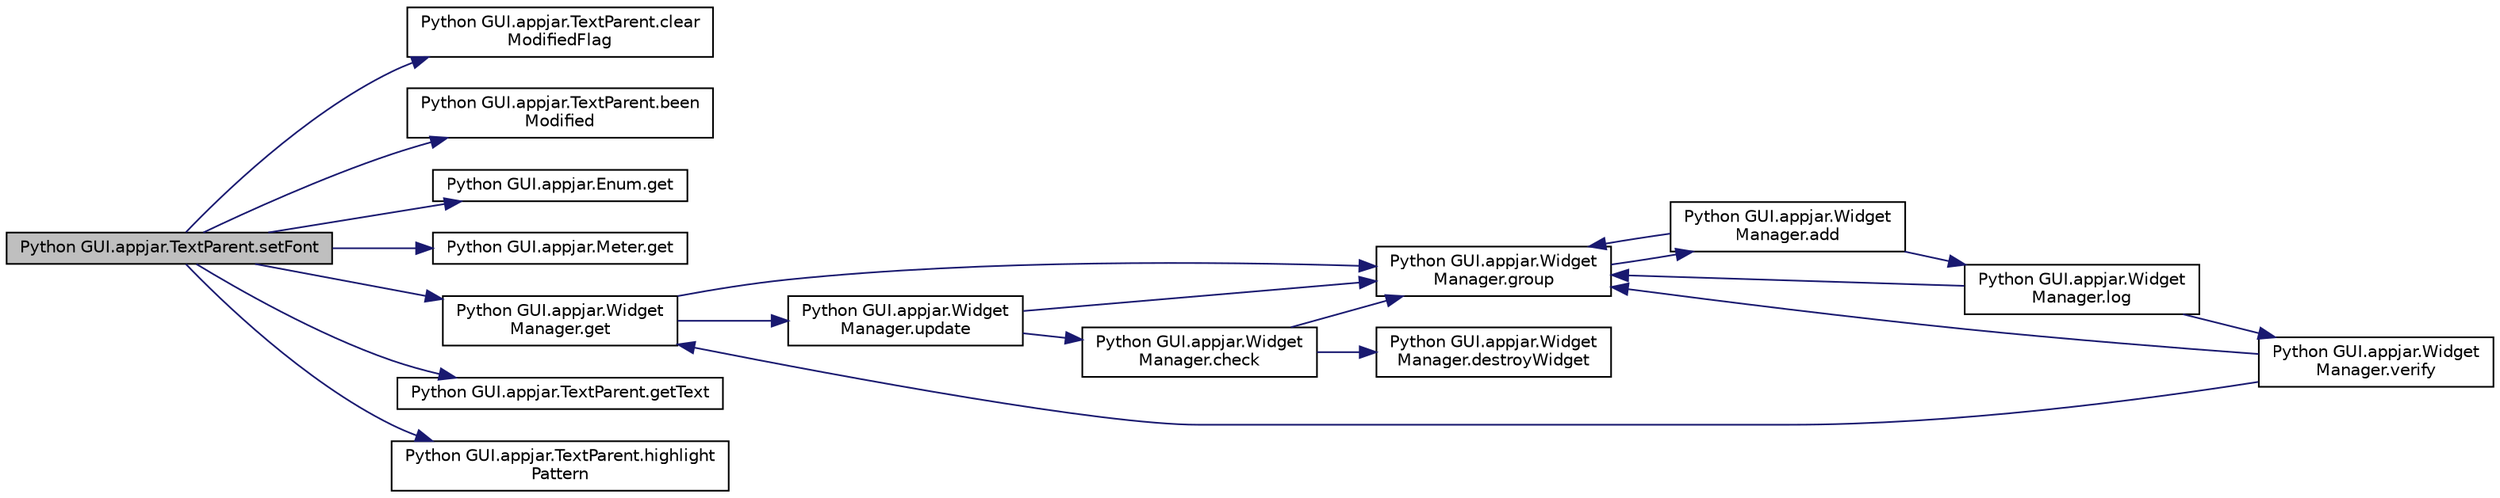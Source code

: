 digraph "Python GUI.appjar.TextParent.setFont"
{
  edge [fontname="Helvetica",fontsize="10",labelfontname="Helvetica",labelfontsize="10"];
  node [fontname="Helvetica",fontsize="10",shape=record];
  rankdir="LR";
  Node1 [label="Python GUI.appjar.TextParent.setFont",height=0.2,width=0.4,color="black", fillcolor="grey75", style="filled", fontcolor="black"];
  Node1 -> Node2 [color="midnightblue",fontsize="10",style="solid",fontname="Helvetica"];
  Node2 [label="Python GUI.appjar.TextParent.clear\lModifiedFlag",height=0.2,width=0.4,color="black", fillcolor="white", style="filled",URL="$class_python_01_g_u_i_1_1appjar_1_1_text_parent.html#a2e49a3c2e5577669261bb6f647cbeab6"];
  Node1 -> Node3 [color="midnightblue",fontsize="10",style="solid",fontname="Helvetica"];
  Node3 [label="Python GUI.appjar.TextParent.been\lModified",height=0.2,width=0.4,color="black", fillcolor="white", style="filled",URL="$class_python_01_g_u_i_1_1appjar_1_1_text_parent.html#a772dcfb1b1750182944d306d079140ef"];
  Node1 -> Node4 [color="midnightblue",fontsize="10",style="solid",fontname="Helvetica"];
  Node4 [label="Python GUI.appjar.Enum.get",height=0.2,width=0.4,color="black", fillcolor="white", style="filled",URL="$class_python_01_g_u_i_1_1appjar_1_1_enum.html#a3652f593bd052b6699ebc9715b37d047"];
  Node1 -> Node5 [color="midnightblue",fontsize="10",style="solid",fontname="Helvetica"];
  Node5 [label="Python GUI.appjar.Meter.get",height=0.2,width=0.4,color="black", fillcolor="white", style="filled",URL="$class_python_01_g_u_i_1_1appjar_1_1_meter.html#a6a32d8244ef272d91c47f0c1762d4483"];
  Node1 -> Node6 [color="midnightblue",fontsize="10",style="solid",fontname="Helvetica"];
  Node6 [label="Python GUI.appjar.Widget\lManager.get",height=0.2,width=0.4,color="black", fillcolor="white", style="filled",URL="$class_python_01_g_u_i_1_1appjar_1_1_widget_manager.html#a19270fe453a4d39780d54d5a076180e8"];
  Node6 -> Node7 [color="midnightblue",fontsize="10",style="solid",fontname="Helvetica"];
  Node7 [label="Python GUI.appjar.Widget\lManager.group",height=0.2,width=0.4,color="black", fillcolor="white", style="filled",URL="$class_python_01_g_u_i_1_1appjar_1_1_widget_manager.html#a6fa4043a5945618a9ded50173f06599d"];
  Node7 -> Node8 [color="midnightblue",fontsize="10",style="solid",fontname="Helvetica"];
  Node8 [label="Python GUI.appjar.Widget\lManager.add",height=0.2,width=0.4,color="black", fillcolor="white", style="filled",URL="$class_python_01_g_u_i_1_1appjar_1_1_widget_manager.html#ac5dabd1d3e7ea54577b0f0834ee7cf84"];
  Node8 -> Node7 [color="midnightblue",fontsize="10",style="solid",fontname="Helvetica"];
  Node8 -> Node9 [color="midnightblue",fontsize="10",style="solid",fontname="Helvetica"];
  Node9 [label="Python GUI.appjar.Widget\lManager.log",height=0.2,width=0.4,color="black", fillcolor="white", style="filled",URL="$class_python_01_g_u_i_1_1appjar_1_1_widget_manager.html#a0fed8387800a09e64d62a47819da54af"];
  Node9 -> Node7 [color="midnightblue",fontsize="10",style="solid",fontname="Helvetica"];
  Node9 -> Node10 [color="midnightblue",fontsize="10",style="solid",fontname="Helvetica"];
  Node10 [label="Python GUI.appjar.Widget\lManager.verify",height=0.2,width=0.4,color="black", fillcolor="white", style="filled",URL="$class_python_01_g_u_i_1_1appjar_1_1_widget_manager.html#ad1027d466e6e667e6310f13fa73df2c8"];
  Node10 -> Node7 [color="midnightblue",fontsize="10",style="solid",fontname="Helvetica"];
  Node10 -> Node6 [color="midnightblue",fontsize="10",style="solid",fontname="Helvetica"];
  Node6 -> Node11 [color="midnightblue",fontsize="10",style="solid",fontname="Helvetica"];
  Node11 [label="Python GUI.appjar.Widget\lManager.update",height=0.2,width=0.4,color="black", fillcolor="white", style="filled",URL="$class_python_01_g_u_i_1_1appjar_1_1_widget_manager.html#acbedce7adb2442054dca32e44533c4c3"];
  Node11 -> Node7 [color="midnightblue",fontsize="10",style="solid",fontname="Helvetica"];
  Node11 -> Node12 [color="midnightblue",fontsize="10",style="solid",fontname="Helvetica"];
  Node12 [label="Python GUI.appjar.Widget\lManager.check",height=0.2,width=0.4,color="black", fillcolor="white", style="filled",URL="$class_python_01_g_u_i_1_1appjar_1_1_widget_manager.html#aaeef5f0473230a252d05fe78b7710991"];
  Node12 -> Node7 [color="midnightblue",fontsize="10",style="solid",fontname="Helvetica"];
  Node12 -> Node13 [color="midnightblue",fontsize="10",style="solid",fontname="Helvetica"];
  Node13 [label="Python GUI.appjar.Widget\lManager.destroyWidget",height=0.2,width=0.4,color="black", fillcolor="white", style="filled",URL="$class_python_01_g_u_i_1_1appjar_1_1_widget_manager.html#a1d21f66abbcd764c7c36b7b949d51c0e"];
  Node1 -> Node14 [color="midnightblue",fontsize="10",style="solid",fontname="Helvetica"];
  Node14 [label="Python GUI.appjar.TextParent.getText",height=0.2,width=0.4,color="black", fillcolor="white", style="filled",URL="$class_python_01_g_u_i_1_1appjar_1_1_text_parent.html#a3b0a54913cb67ed76072ae868ac10354"];
  Node1 -> Node15 [color="midnightblue",fontsize="10",style="solid",fontname="Helvetica"];
  Node15 [label="Python GUI.appjar.TextParent.highlight\lPattern",height=0.2,width=0.4,color="black", fillcolor="white", style="filled",URL="$class_python_01_g_u_i_1_1appjar_1_1_text_parent.html#af638d9c40459a89dbb626ec49b1b356f"];
}
